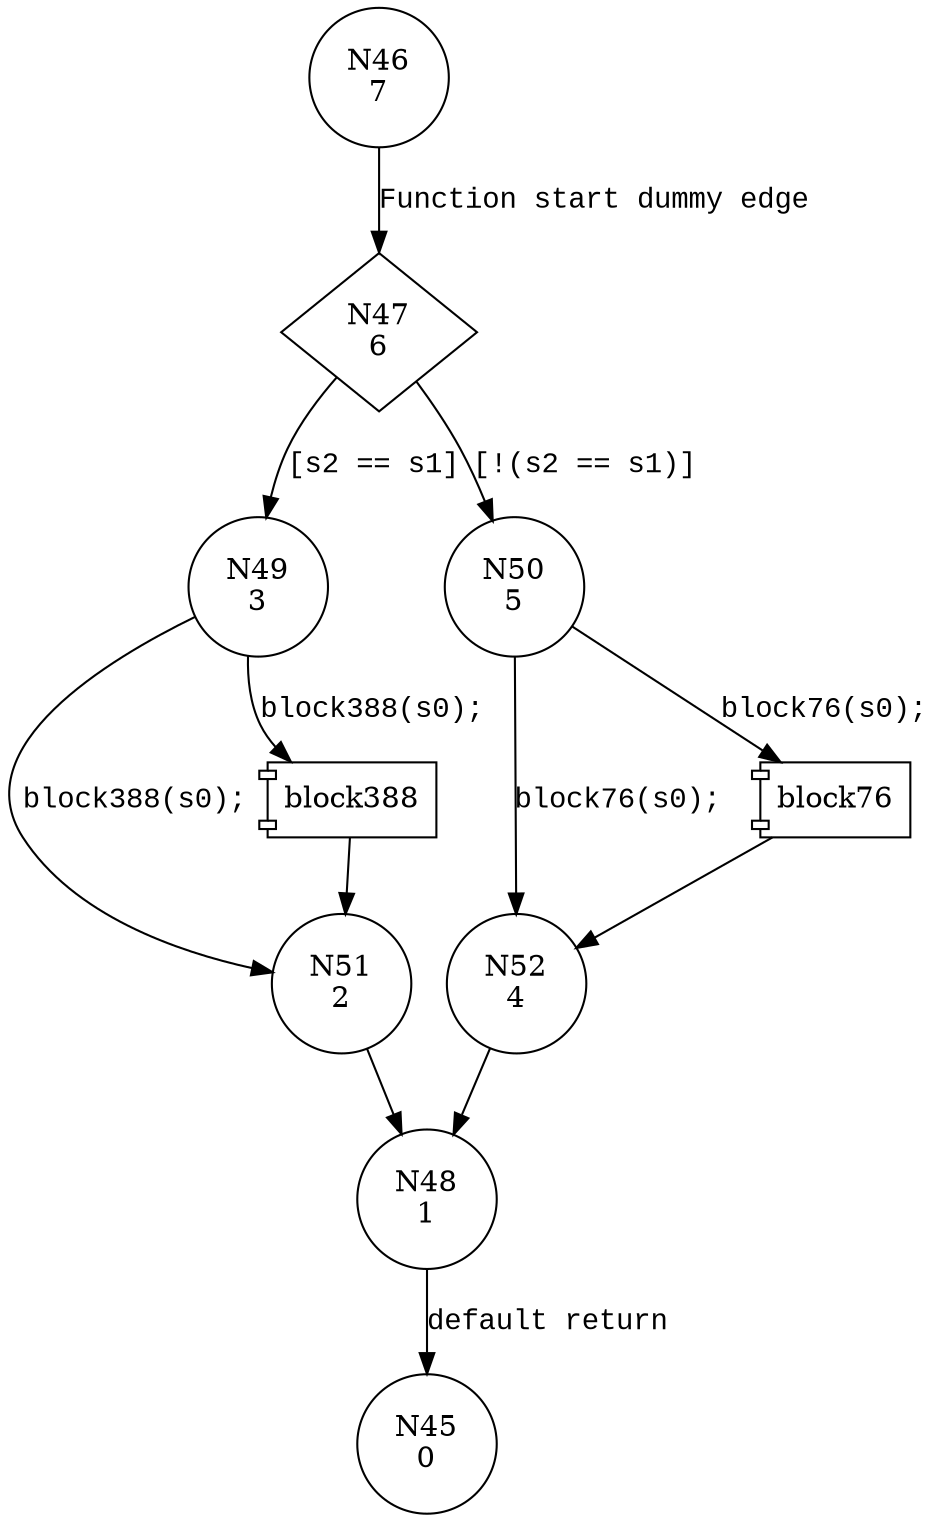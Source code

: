 digraph jump65 {
47 [shape="diamond" label="N47\n6"]
49 [shape="circle" label="N49\n3"]
50 [shape="circle" label="N50\n5"]
52 [shape="circle" label="N52\n4"]
48 [shape="circle" label="N48\n1"]
45 [shape="circle" label="N45\n0"]
51 [shape="circle" label="N51\n2"]
46 [shape="circle" label="N46\n7"]
47 -> 49 [label="[s2 == s1]" fontname="Courier New"]
47 -> 50 [label="[!(s2 == s1)]" fontname="Courier New"]
100185 [shape="component" label="block76"]
50 -> 100185 [label="block76(s0);" fontname="Courier New"]
100185 -> 52 [label="" fontname="Courier New"]
50 -> 52 [label="block76(s0);" fontname="Courier New"]
52 -> 48 [label="" fontname="Courier New"]
48 -> 45 [label="default return" fontname="Courier New"]
100186 [shape="component" label="block388"]
49 -> 100186 [label="block388(s0);" fontname="Courier New"]
100186 -> 51 [label="" fontname="Courier New"]
49 -> 51 [label="block388(s0);" fontname="Courier New"]
51 -> 48 [label="" fontname="Courier New"]
46 -> 47 [label="Function start dummy edge" fontname="Courier New"]
}